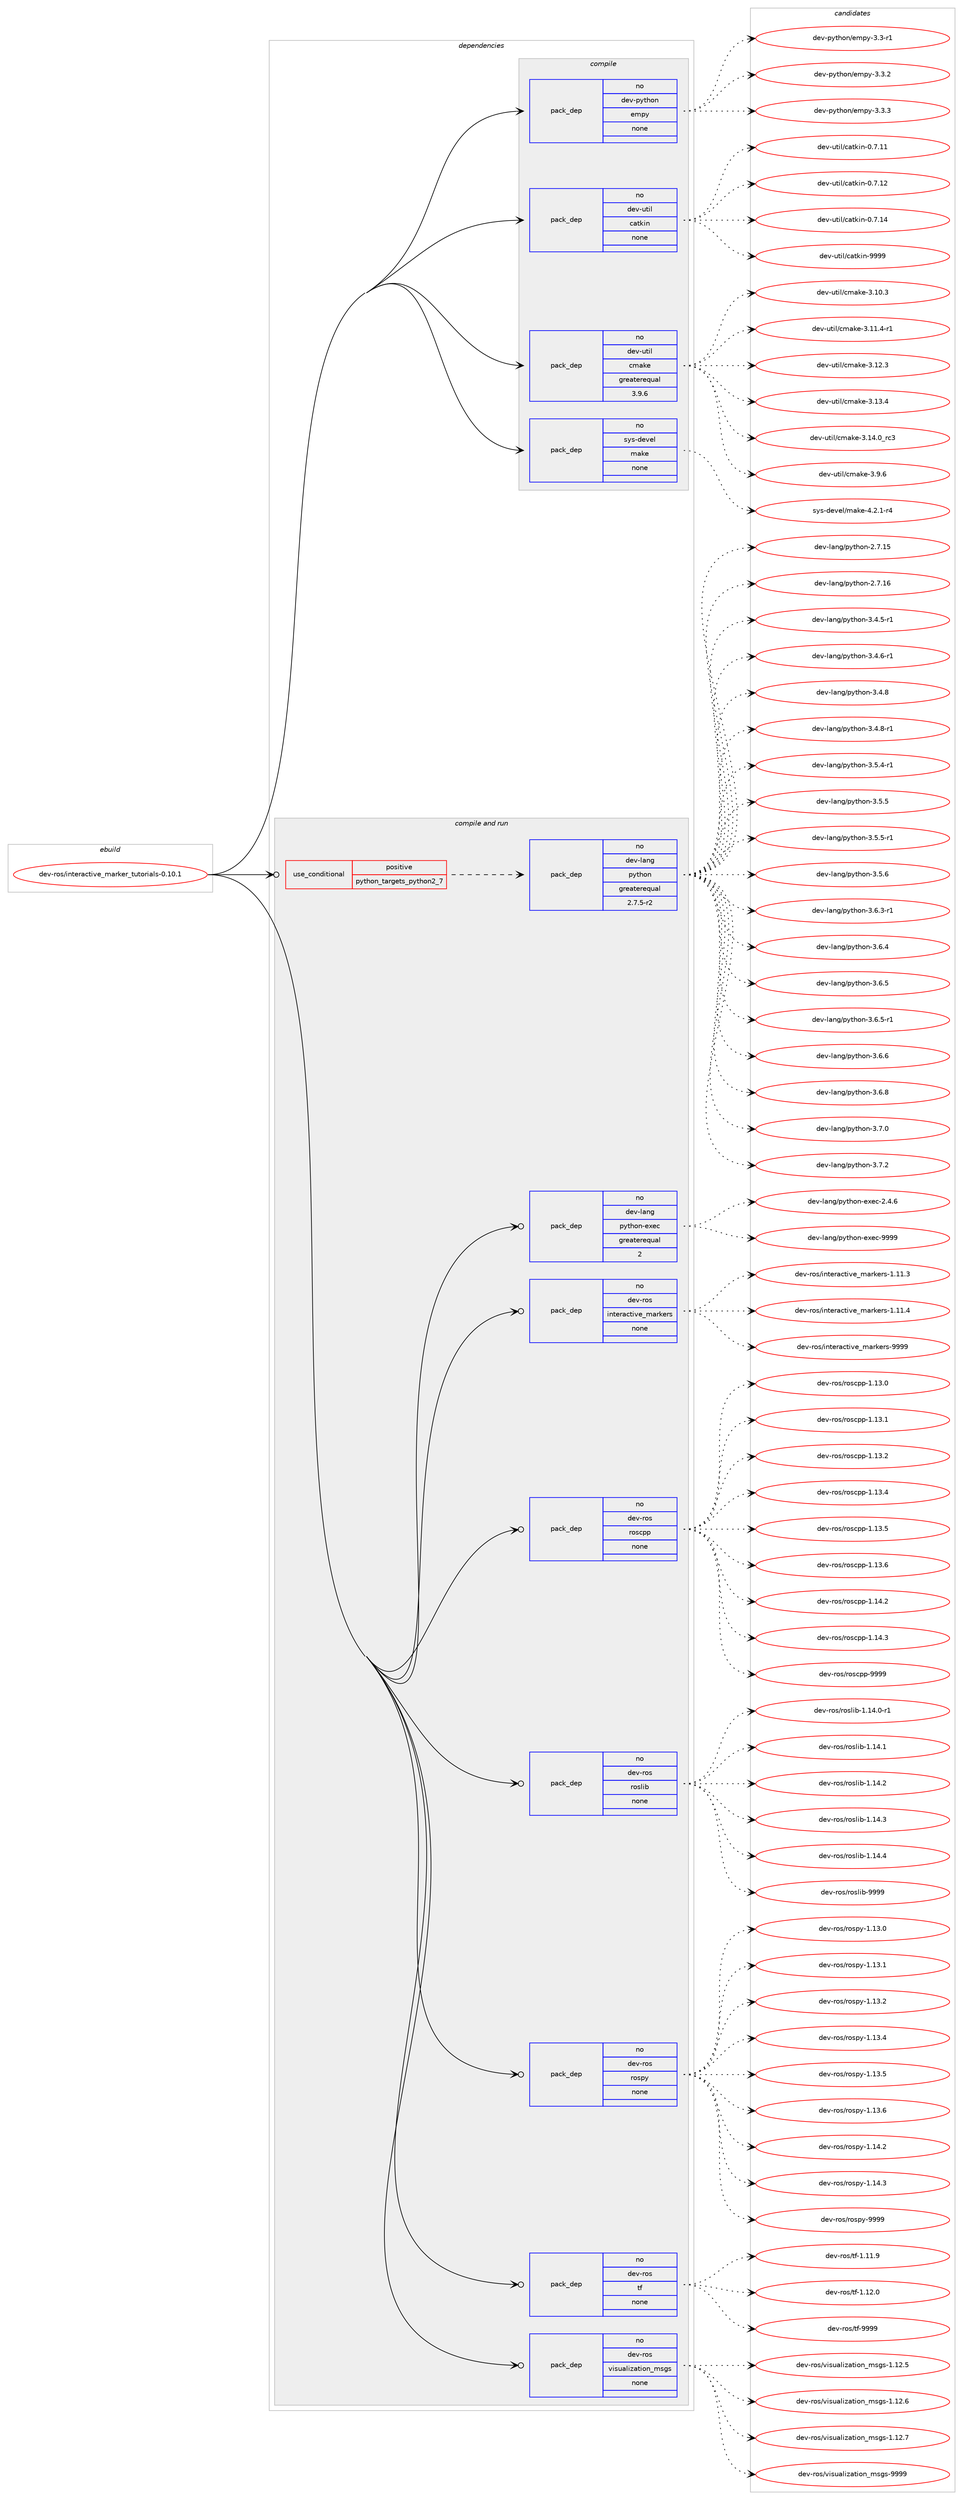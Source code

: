digraph prolog {

# *************
# Graph options
# *************

newrank=true;
concentrate=true;
compound=true;
graph [rankdir=LR,fontname=Helvetica,fontsize=10,ranksep=1.5];#, ranksep=2.5, nodesep=0.2];
edge  [arrowhead=vee];
node  [fontname=Helvetica,fontsize=10];

# **********
# The ebuild
# **********

subgraph cluster_leftcol {
color=gray;
rank=same;
label=<<i>ebuild</i>>;
id [label="dev-ros/interactive_marker_tutorials-0.10.1", color=red, width=4, href="../dev-ros/interactive_marker_tutorials-0.10.1.svg"];
}

# ****************
# The dependencies
# ****************

subgraph cluster_midcol {
color=gray;
label=<<i>dependencies</i>>;
subgraph cluster_compile {
fillcolor="#eeeeee";
style=filled;
label=<<i>compile</i>>;
subgraph pack1045903 {
dependency1458040 [label=<<TABLE BORDER="0" CELLBORDER="1" CELLSPACING="0" CELLPADDING="4" WIDTH="220"><TR><TD ROWSPAN="6" CELLPADDING="30">pack_dep</TD></TR><TR><TD WIDTH="110">no</TD></TR><TR><TD>dev-python</TD></TR><TR><TD>empy</TD></TR><TR><TD>none</TD></TR><TR><TD></TD></TR></TABLE>>, shape=none, color=blue];
}
id:e -> dependency1458040:w [weight=20,style="solid",arrowhead="vee"];
subgraph pack1045904 {
dependency1458041 [label=<<TABLE BORDER="0" CELLBORDER="1" CELLSPACING="0" CELLPADDING="4" WIDTH="220"><TR><TD ROWSPAN="6" CELLPADDING="30">pack_dep</TD></TR><TR><TD WIDTH="110">no</TD></TR><TR><TD>dev-util</TD></TR><TR><TD>catkin</TD></TR><TR><TD>none</TD></TR><TR><TD></TD></TR></TABLE>>, shape=none, color=blue];
}
id:e -> dependency1458041:w [weight=20,style="solid",arrowhead="vee"];
subgraph pack1045905 {
dependency1458042 [label=<<TABLE BORDER="0" CELLBORDER="1" CELLSPACING="0" CELLPADDING="4" WIDTH="220"><TR><TD ROWSPAN="6" CELLPADDING="30">pack_dep</TD></TR><TR><TD WIDTH="110">no</TD></TR><TR><TD>dev-util</TD></TR><TR><TD>cmake</TD></TR><TR><TD>greaterequal</TD></TR><TR><TD>3.9.6</TD></TR></TABLE>>, shape=none, color=blue];
}
id:e -> dependency1458042:w [weight=20,style="solid",arrowhead="vee"];
subgraph pack1045906 {
dependency1458043 [label=<<TABLE BORDER="0" CELLBORDER="1" CELLSPACING="0" CELLPADDING="4" WIDTH="220"><TR><TD ROWSPAN="6" CELLPADDING="30">pack_dep</TD></TR><TR><TD WIDTH="110">no</TD></TR><TR><TD>sys-devel</TD></TR><TR><TD>make</TD></TR><TR><TD>none</TD></TR><TR><TD></TD></TR></TABLE>>, shape=none, color=blue];
}
id:e -> dependency1458043:w [weight=20,style="solid",arrowhead="vee"];
}
subgraph cluster_compileandrun {
fillcolor="#eeeeee";
style=filled;
label=<<i>compile and run</i>>;
subgraph cond388747 {
dependency1458044 [label=<<TABLE BORDER="0" CELLBORDER="1" CELLSPACING="0" CELLPADDING="4"><TR><TD ROWSPAN="3" CELLPADDING="10">use_conditional</TD></TR><TR><TD>positive</TD></TR><TR><TD>python_targets_python2_7</TD></TR></TABLE>>, shape=none, color=red];
subgraph pack1045907 {
dependency1458045 [label=<<TABLE BORDER="0" CELLBORDER="1" CELLSPACING="0" CELLPADDING="4" WIDTH="220"><TR><TD ROWSPAN="6" CELLPADDING="30">pack_dep</TD></TR><TR><TD WIDTH="110">no</TD></TR><TR><TD>dev-lang</TD></TR><TR><TD>python</TD></TR><TR><TD>greaterequal</TD></TR><TR><TD>2.7.5-r2</TD></TR></TABLE>>, shape=none, color=blue];
}
dependency1458044:e -> dependency1458045:w [weight=20,style="dashed",arrowhead="vee"];
}
id:e -> dependency1458044:w [weight=20,style="solid",arrowhead="odotvee"];
subgraph pack1045908 {
dependency1458046 [label=<<TABLE BORDER="0" CELLBORDER="1" CELLSPACING="0" CELLPADDING="4" WIDTH="220"><TR><TD ROWSPAN="6" CELLPADDING="30">pack_dep</TD></TR><TR><TD WIDTH="110">no</TD></TR><TR><TD>dev-lang</TD></TR><TR><TD>python-exec</TD></TR><TR><TD>greaterequal</TD></TR><TR><TD>2</TD></TR></TABLE>>, shape=none, color=blue];
}
id:e -> dependency1458046:w [weight=20,style="solid",arrowhead="odotvee"];
subgraph pack1045909 {
dependency1458047 [label=<<TABLE BORDER="0" CELLBORDER="1" CELLSPACING="0" CELLPADDING="4" WIDTH="220"><TR><TD ROWSPAN="6" CELLPADDING="30">pack_dep</TD></TR><TR><TD WIDTH="110">no</TD></TR><TR><TD>dev-ros</TD></TR><TR><TD>interactive_markers</TD></TR><TR><TD>none</TD></TR><TR><TD></TD></TR></TABLE>>, shape=none, color=blue];
}
id:e -> dependency1458047:w [weight=20,style="solid",arrowhead="odotvee"];
subgraph pack1045910 {
dependency1458048 [label=<<TABLE BORDER="0" CELLBORDER="1" CELLSPACING="0" CELLPADDING="4" WIDTH="220"><TR><TD ROWSPAN="6" CELLPADDING="30">pack_dep</TD></TR><TR><TD WIDTH="110">no</TD></TR><TR><TD>dev-ros</TD></TR><TR><TD>roscpp</TD></TR><TR><TD>none</TD></TR><TR><TD></TD></TR></TABLE>>, shape=none, color=blue];
}
id:e -> dependency1458048:w [weight=20,style="solid",arrowhead="odotvee"];
subgraph pack1045911 {
dependency1458049 [label=<<TABLE BORDER="0" CELLBORDER="1" CELLSPACING="0" CELLPADDING="4" WIDTH="220"><TR><TD ROWSPAN="6" CELLPADDING="30">pack_dep</TD></TR><TR><TD WIDTH="110">no</TD></TR><TR><TD>dev-ros</TD></TR><TR><TD>roslib</TD></TR><TR><TD>none</TD></TR><TR><TD></TD></TR></TABLE>>, shape=none, color=blue];
}
id:e -> dependency1458049:w [weight=20,style="solid",arrowhead="odotvee"];
subgraph pack1045912 {
dependency1458050 [label=<<TABLE BORDER="0" CELLBORDER="1" CELLSPACING="0" CELLPADDING="4" WIDTH="220"><TR><TD ROWSPAN="6" CELLPADDING="30">pack_dep</TD></TR><TR><TD WIDTH="110">no</TD></TR><TR><TD>dev-ros</TD></TR><TR><TD>rospy</TD></TR><TR><TD>none</TD></TR><TR><TD></TD></TR></TABLE>>, shape=none, color=blue];
}
id:e -> dependency1458050:w [weight=20,style="solid",arrowhead="odotvee"];
subgraph pack1045913 {
dependency1458051 [label=<<TABLE BORDER="0" CELLBORDER="1" CELLSPACING="0" CELLPADDING="4" WIDTH="220"><TR><TD ROWSPAN="6" CELLPADDING="30">pack_dep</TD></TR><TR><TD WIDTH="110">no</TD></TR><TR><TD>dev-ros</TD></TR><TR><TD>tf</TD></TR><TR><TD>none</TD></TR><TR><TD></TD></TR></TABLE>>, shape=none, color=blue];
}
id:e -> dependency1458051:w [weight=20,style="solid",arrowhead="odotvee"];
subgraph pack1045914 {
dependency1458052 [label=<<TABLE BORDER="0" CELLBORDER="1" CELLSPACING="0" CELLPADDING="4" WIDTH="220"><TR><TD ROWSPAN="6" CELLPADDING="30">pack_dep</TD></TR><TR><TD WIDTH="110">no</TD></TR><TR><TD>dev-ros</TD></TR><TR><TD>visualization_msgs</TD></TR><TR><TD>none</TD></TR><TR><TD></TD></TR></TABLE>>, shape=none, color=blue];
}
id:e -> dependency1458052:w [weight=20,style="solid",arrowhead="odotvee"];
}
subgraph cluster_run {
fillcolor="#eeeeee";
style=filled;
label=<<i>run</i>>;
}
}

# **************
# The candidates
# **************

subgraph cluster_choices {
rank=same;
color=gray;
label=<<i>candidates</i>>;

subgraph choice1045903 {
color=black;
nodesep=1;
choice1001011184511212111610411111047101109112121455146514511449 [label="dev-python/empy-3.3-r1", color=red, width=4,href="../dev-python/empy-3.3-r1.svg"];
choice1001011184511212111610411111047101109112121455146514650 [label="dev-python/empy-3.3.2", color=red, width=4,href="../dev-python/empy-3.3.2.svg"];
choice1001011184511212111610411111047101109112121455146514651 [label="dev-python/empy-3.3.3", color=red, width=4,href="../dev-python/empy-3.3.3.svg"];
dependency1458040:e -> choice1001011184511212111610411111047101109112121455146514511449:w [style=dotted,weight="100"];
dependency1458040:e -> choice1001011184511212111610411111047101109112121455146514650:w [style=dotted,weight="100"];
dependency1458040:e -> choice1001011184511212111610411111047101109112121455146514651:w [style=dotted,weight="100"];
}
subgraph choice1045904 {
color=black;
nodesep=1;
choice1001011184511711610510847999711610710511045484655464949 [label="dev-util/catkin-0.7.11", color=red, width=4,href="../dev-util/catkin-0.7.11.svg"];
choice1001011184511711610510847999711610710511045484655464950 [label="dev-util/catkin-0.7.12", color=red, width=4,href="../dev-util/catkin-0.7.12.svg"];
choice1001011184511711610510847999711610710511045484655464952 [label="dev-util/catkin-0.7.14", color=red, width=4,href="../dev-util/catkin-0.7.14.svg"];
choice100101118451171161051084799971161071051104557575757 [label="dev-util/catkin-9999", color=red, width=4,href="../dev-util/catkin-9999.svg"];
dependency1458041:e -> choice1001011184511711610510847999711610710511045484655464949:w [style=dotted,weight="100"];
dependency1458041:e -> choice1001011184511711610510847999711610710511045484655464950:w [style=dotted,weight="100"];
dependency1458041:e -> choice1001011184511711610510847999711610710511045484655464952:w [style=dotted,weight="100"];
dependency1458041:e -> choice100101118451171161051084799971161071051104557575757:w [style=dotted,weight="100"];
}
subgraph choice1045905 {
color=black;
nodesep=1;
choice1001011184511711610510847991099710710145514649484651 [label="dev-util/cmake-3.10.3", color=red, width=4,href="../dev-util/cmake-3.10.3.svg"];
choice10010111845117116105108479910997107101455146494946524511449 [label="dev-util/cmake-3.11.4-r1", color=red, width=4,href="../dev-util/cmake-3.11.4-r1.svg"];
choice1001011184511711610510847991099710710145514649504651 [label="dev-util/cmake-3.12.3", color=red, width=4,href="../dev-util/cmake-3.12.3.svg"];
choice1001011184511711610510847991099710710145514649514652 [label="dev-util/cmake-3.13.4", color=red, width=4,href="../dev-util/cmake-3.13.4.svg"];
choice1001011184511711610510847991099710710145514649524648951149951 [label="dev-util/cmake-3.14.0_rc3", color=red, width=4,href="../dev-util/cmake-3.14.0_rc3.svg"];
choice10010111845117116105108479910997107101455146574654 [label="dev-util/cmake-3.9.6", color=red, width=4,href="../dev-util/cmake-3.9.6.svg"];
dependency1458042:e -> choice1001011184511711610510847991099710710145514649484651:w [style=dotted,weight="100"];
dependency1458042:e -> choice10010111845117116105108479910997107101455146494946524511449:w [style=dotted,weight="100"];
dependency1458042:e -> choice1001011184511711610510847991099710710145514649504651:w [style=dotted,weight="100"];
dependency1458042:e -> choice1001011184511711610510847991099710710145514649514652:w [style=dotted,weight="100"];
dependency1458042:e -> choice1001011184511711610510847991099710710145514649524648951149951:w [style=dotted,weight="100"];
dependency1458042:e -> choice10010111845117116105108479910997107101455146574654:w [style=dotted,weight="100"];
}
subgraph choice1045906 {
color=black;
nodesep=1;
choice1151211154510010111810110847109971071014552465046494511452 [label="sys-devel/make-4.2.1-r4", color=red, width=4,href="../sys-devel/make-4.2.1-r4.svg"];
dependency1458043:e -> choice1151211154510010111810110847109971071014552465046494511452:w [style=dotted,weight="100"];
}
subgraph choice1045907 {
color=black;
nodesep=1;
choice10010111845108971101034711212111610411111045504655464953 [label="dev-lang/python-2.7.15", color=red, width=4,href="../dev-lang/python-2.7.15.svg"];
choice10010111845108971101034711212111610411111045504655464954 [label="dev-lang/python-2.7.16", color=red, width=4,href="../dev-lang/python-2.7.16.svg"];
choice1001011184510897110103471121211161041111104551465246534511449 [label="dev-lang/python-3.4.5-r1", color=red, width=4,href="../dev-lang/python-3.4.5-r1.svg"];
choice1001011184510897110103471121211161041111104551465246544511449 [label="dev-lang/python-3.4.6-r1", color=red, width=4,href="../dev-lang/python-3.4.6-r1.svg"];
choice100101118451089711010347112121116104111110455146524656 [label="dev-lang/python-3.4.8", color=red, width=4,href="../dev-lang/python-3.4.8.svg"];
choice1001011184510897110103471121211161041111104551465246564511449 [label="dev-lang/python-3.4.8-r1", color=red, width=4,href="../dev-lang/python-3.4.8-r1.svg"];
choice1001011184510897110103471121211161041111104551465346524511449 [label="dev-lang/python-3.5.4-r1", color=red, width=4,href="../dev-lang/python-3.5.4-r1.svg"];
choice100101118451089711010347112121116104111110455146534653 [label="dev-lang/python-3.5.5", color=red, width=4,href="../dev-lang/python-3.5.5.svg"];
choice1001011184510897110103471121211161041111104551465346534511449 [label="dev-lang/python-3.5.5-r1", color=red, width=4,href="../dev-lang/python-3.5.5-r1.svg"];
choice100101118451089711010347112121116104111110455146534654 [label="dev-lang/python-3.5.6", color=red, width=4,href="../dev-lang/python-3.5.6.svg"];
choice1001011184510897110103471121211161041111104551465446514511449 [label="dev-lang/python-3.6.3-r1", color=red, width=4,href="../dev-lang/python-3.6.3-r1.svg"];
choice100101118451089711010347112121116104111110455146544652 [label="dev-lang/python-3.6.4", color=red, width=4,href="../dev-lang/python-3.6.4.svg"];
choice100101118451089711010347112121116104111110455146544653 [label="dev-lang/python-3.6.5", color=red, width=4,href="../dev-lang/python-3.6.5.svg"];
choice1001011184510897110103471121211161041111104551465446534511449 [label="dev-lang/python-3.6.5-r1", color=red, width=4,href="../dev-lang/python-3.6.5-r1.svg"];
choice100101118451089711010347112121116104111110455146544654 [label="dev-lang/python-3.6.6", color=red, width=4,href="../dev-lang/python-3.6.6.svg"];
choice100101118451089711010347112121116104111110455146544656 [label="dev-lang/python-3.6.8", color=red, width=4,href="../dev-lang/python-3.6.8.svg"];
choice100101118451089711010347112121116104111110455146554648 [label="dev-lang/python-3.7.0", color=red, width=4,href="../dev-lang/python-3.7.0.svg"];
choice100101118451089711010347112121116104111110455146554650 [label="dev-lang/python-3.7.2", color=red, width=4,href="../dev-lang/python-3.7.2.svg"];
dependency1458045:e -> choice10010111845108971101034711212111610411111045504655464953:w [style=dotted,weight="100"];
dependency1458045:e -> choice10010111845108971101034711212111610411111045504655464954:w [style=dotted,weight="100"];
dependency1458045:e -> choice1001011184510897110103471121211161041111104551465246534511449:w [style=dotted,weight="100"];
dependency1458045:e -> choice1001011184510897110103471121211161041111104551465246544511449:w [style=dotted,weight="100"];
dependency1458045:e -> choice100101118451089711010347112121116104111110455146524656:w [style=dotted,weight="100"];
dependency1458045:e -> choice1001011184510897110103471121211161041111104551465246564511449:w [style=dotted,weight="100"];
dependency1458045:e -> choice1001011184510897110103471121211161041111104551465346524511449:w [style=dotted,weight="100"];
dependency1458045:e -> choice100101118451089711010347112121116104111110455146534653:w [style=dotted,weight="100"];
dependency1458045:e -> choice1001011184510897110103471121211161041111104551465346534511449:w [style=dotted,weight="100"];
dependency1458045:e -> choice100101118451089711010347112121116104111110455146534654:w [style=dotted,weight="100"];
dependency1458045:e -> choice1001011184510897110103471121211161041111104551465446514511449:w [style=dotted,weight="100"];
dependency1458045:e -> choice100101118451089711010347112121116104111110455146544652:w [style=dotted,weight="100"];
dependency1458045:e -> choice100101118451089711010347112121116104111110455146544653:w [style=dotted,weight="100"];
dependency1458045:e -> choice1001011184510897110103471121211161041111104551465446534511449:w [style=dotted,weight="100"];
dependency1458045:e -> choice100101118451089711010347112121116104111110455146544654:w [style=dotted,weight="100"];
dependency1458045:e -> choice100101118451089711010347112121116104111110455146544656:w [style=dotted,weight="100"];
dependency1458045:e -> choice100101118451089711010347112121116104111110455146554648:w [style=dotted,weight="100"];
dependency1458045:e -> choice100101118451089711010347112121116104111110455146554650:w [style=dotted,weight="100"];
}
subgraph choice1045908 {
color=black;
nodesep=1;
choice1001011184510897110103471121211161041111104510112010199455046524654 [label="dev-lang/python-exec-2.4.6", color=red, width=4,href="../dev-lang/python-exec-2.4.6.svg"];
choice10010111845108971101034711212111610411111045101120101994557575757 [label="dev-lang/python-exec-9999", color=red, width=4,href="../dev-lang/python-exec-9999.svg"];
dependency1458046:e -> choice1001011184510897110103471121211161041111104510112010199455046524654:w [style=dotted,weight="100"];
dependency1458046:e -> choice10010111845108971101034711212111610411111045101120101994557575757:w [style=dotted,weight="100"];
}
subgraph choice1045909 {
color=black;
nodesep=1;
choice10010111845114111115471051101161011149799116105118101951099711410710111411545494649494651 [label="dev-ros/interactive_markers-1.11.3", color=red, width=4,href="../dev-ros/interactive_markers-1.11.3.svg"];
choice10010111845114111115471051101161011149799116105118101951099711410710111411545494649494652 [label="dev-ros/interactive_markers-1.11.4", color=red, width=4,href="../dev-ros/interactive_markers-1.11.4.svg"];
choice1001011184511411111547105110116101114979911610511810195109971141071011141154557575757 [label="dev-ros/interactive_markers-9999", color=red, width=4,href="../dev-ros/interactive_markers-9999.svg"];
dependency1458047:e -> choice10010111845114111115471051101161011149799116105118101951099711410710111411545494649494651:w [style=dotted,weight="100"];
dependency1458047:e -> choice10010111845114111115471051101161011149799116105118101951099711410710111411545494649494652:w [style=dotted,weight="100"];
dependency1458047:e -> choice1001011184511411111547105110116101114979911610511810195109971141071011141154557575757:w [style=dotted,weight="100"];
}
subgraph choice1045910 {
color=black;
nodesep=1;
choice10010111845114111115471141111159911211245494649514648 [label="dev-ros/roscpp-1.13.0", color=red, width=4,href="../dev-ros/roscpp-1.13.0.svg"];
choice10010111845114111115471141111159911211245494649514649 [label="dev-ros/roscpp-1.13.1", color=red, width=4,href="../dev-ros/roscpp-1.13.1.svg"];
choice10010111845114111115471141111159911211245494649514650 [label="dev-ros/roscpp-1.13.2", color=red, width=4,href="../dev-ros/roscpp-1.13.2.svg"];
choice10010111845114111115471141111159911211245494649514652 [label="dev-ros/roscpp-1.13.4", color=red, width=4,href="../dev-ros/roscpp-1.13.4.svg"];
choice10010111845114111115471141111159911211245494649514653 [label="dev-ros/roscpp-1.13.5", color=red, width=4,href="../dev-ros/roscpp-1.13.5.svg"];
choice10010111845114111115471141111159911211245494649514654 [label="dev-ros/roscpp-1.13.6", color=red, width=4,href="../dev-ros/roscpp-1.13.6.svg"];
choice10010111845114111115471141111159911211245494649524650 [label="dev-ros/roscpp-1.14.2", color=red, width=4,href="../dev-ros/roscpp-1.14.2.svg"];
choice10010111845114111115471141111159911211245494649524651 [label="dev-ros/roscpp-1.14.3", color=red, width=4,href="../dev-ros/roscpp-1.14.3.svg"];
choice1001011184511411111547114111115991121124557575757 [label="dev-ros/roscpp-9999", color=red, width=4,href="../dev-ros/roscpp-9999.svg"];
dependency1458048:e -> choice10010111845114111115471141111159911211245494649514648:w [style=dotted,weight="100"];
dependency1458048:e -> choice10010111845114111115471141111159911211245494649514649:w [style=dotted,weight="100"];
dependency1458048:e -> choice10010111845114111115471141111159911211245494649514650:w [style=dotted,weight="100"];
dependency1458048:e -> choice10010111845114111115471141111159911211245494649514652:w [style=dotted,weight="100"];
dependency1458048:e -> choice10010111845114111115471141111159911211245494649514653:w [style=dotted,weight="100"];
dependency1458048:e -> choice10010111845114111115471141111159911211245494649514654:w [style=dotted,weight="100"];
dependency1458048:e -> choice10010111845114111115471141111159911211245494649524650:w [style=dotted,weight="100"];
dependency1458048:e -> choice10010111845114111115471141111159911211245494649524651:w [style=dotted,weight="100"];
dependency1458048:e -> choice1001011184511411111547114111115991121124557575757:w [style=dotted,weight="100"];
}
subgraph choice1045911 {
color=black;
nodesep=1;
choice100101118451141111154711411111510810598454946495246484511449 [label="dev-ros/roslib-1.14.0-r1", color=red, width=4,href="../dev-ros/roslib-1.14.0-r1.svg"];
choice10010111845114111115471141111151081059845494649524649 [label="dev-ros/roslib-1.14.1", color=red, width=4,href="../dev-ros/roslib-1.14.1.svg"];
choice10010111845114111115471141111151081059845494649524650 [label="dev-ros/roslib-1.14.2", color=red, width=4,href="../dev-ros/roslib-1.14.2.svg"];
choice10010111845114111115471141111151081059845494649524651 [label="dev-ros/roslib-1.14.3", color=red, width=4,href="../dev-ros/roslib-1.14.3.svg"];
choice10010111845114111115471141111151081059845494649524652 [label="dev-ros/roslib-1.14.4", color=red, width=4,href="../dev-ros/roslib-1.14.4.svg"];
choice1001011184511411111547114111115108105984557575757 [label="dev-ros/roslib-9999", color=red, width=4,href="../dev-ros/roslib-9999.svg"];
dependency1458049:e -> choice100101118451141111154711411111510810598454946495246484511449:w [style=dotted,weight="100"];
dependency1458049:e -> choice10010111845114111115471141111151081059845494649524649:w [style=dotted,weight="100"];
dependency1458049:e -> choice10010111845114111115471141111151081059845494649524650:w [style=dotted,weight="100"];
dependency1458049:e -> choice10010111845114111115471141111151081059845494649524651:w [style=dotted,weight="100"];
dependency1458049:e -> choice10010111845114111115471141111151081059845494649524652:w [style=dotted,weight="100"];
dependency1458049:e -> choice1001011184511411111547114111115108105984557575757:w [style=dotted,weight="100"];
}
subgraph choice1045912 {
color=black;
nodesep=1;
choice100101118451141111154711411111511212145494649514648 [label="dev-ros/rospy-1.13.0", color=red, width=4,href="../dev-ros/rospy-1.13.0.svg"];
choice100101118451141111154711411111511212145494649514649 [label="dev-ros/rospy-1.13.1", color=red, width=4,href="../dev-ros/rospy-1.13.1.svg"];
choice100101118451141111154711411111511212145494649514650 [label="dev-ros/rospy-1.13.2", color=red, width=4,href="../dev-ros/rospy-1.13.2.svg"];
choice100101118451141111154711411111511212145494649514652 [label="dev-ros/rospy-1.13.4", color=red, width=4,href="../dev-ros/rospy-1.13.4.svg"];
choice100101118451141111154711411111511212145494649514653 [label="dev-ros/rospy-1.13.5", color=red, width=4,href="../dev-ros/rospy-1.13.5.svg"];
choice100101118451141111154711411111511212145494649514654 [label="dev-ros/rospy-1.13.6", color=red, width=4,href="../dev-ros/rospy-1.13.6.svg"];
choice100101118451141111154711411111511212145494649524650 [label="dev-ros/rospy-1.14.2", color=red, width=4,href="../dev-ros/rospy-1.14.2.svg"];
choice100101118451141111154711411111511212145494649524651 [label="dev-ros/rospy-1.14.3", color=red, width=4,href="../dev-ros/rospy-1.14.3.svg"];
choice10010111845114111115471141111151121214557575757 [label="dev-ros/rospy-9999", color=red, width=4,href="../dev-ros/rospy-9999.svg"];
dependency1458050:e -> choice100101118451141111154711411111511212145494649514648:w [style=dotted,weight="100"];
dependency1458050:e -> choice100101118451141111154711411111511212145494649514649:w [style=dotted,weight="100"];
dependency1458050:e -> choice100101118451141111154711411111511212145494649514650:w [style=dotted,weight="100"];
dependency1458050:e -> choice100101118451141111154711411111511212145494649514652:w [style=dotted,weight="100"];
dependency1458050:e -> choice100101118451141111154711411111511212145494649514653:w [style=dotted,weight="100"];
dependency1458050:e -> choice100101118451141111154711411111511212145494649514654:w [style=dotted,weight="100"];
dependency1458050:e -> choice100101118451141111154711411111511212145494649524650:w [style=dotted,weight="100"];
dependency1458050:e -> choice100101118451141111154711411111511212145494649524651:w [style=dotted,weight="100"];
dependency1458050:e -> choice10010111845114111115471141111151121214557575757:w [style=dotted,weight="100"];
}
subgraph choice1045913 {
color=black;
nodesep=1;
choice100101118451141111154711610245494649494657 [label="dev-ros/tf-1.11.9", color=red, width=4,href="../dev-ros/tf-1.11.9.svg"];
choice100101118451141111154711610245494649504648 [label="dev-ros/tf-1.12.0", color=red, width=4,href="../dev-ros/tf-1.12.0.svg"];
choice10010111845114111115471161024557575757 [label="dev-ros/tf-9999", color=red, width=4,href="../dev-ros/tf-9999.svg"];
dependency1458051:e -> choice100101118451141111154711610245494649494657:w [style=dotted,weight="100"];
dependency1458051:e -> choice100101118451141111154711610245494649504648:w [style=dotted,weight="100"];
dependency1458051:e -> choice10010111845114111115471161024557575757:w [style=dotted,weight="100"];
}
subgraph choice1045914 {
color=black;
nodesep=1;
choice100101118451141111154711810511511797108105122971161051111109510911510311545494649504653 [label="dev-ros/visualization_msgs-1.12.5", color=red, width=4,href="../dev-ros/visualization_msgs-1.12.5.svg"];
choice100101118451141111154711810511511797108105122971161051111109510911510311545494649504654 [label="dev-ros/visualization_msgs-1.12.6", color=red, width=4,href="../dev-ros/visualization_msgs-1.12.6.svg"];
choice100101118451141111154711810511511797108105122971161051111109510911510311545494649504655 [label="dev-ros/visualization_msgs-1.12.7", color=red, width=4,href="../dev-ros/visualization_msgs-1.12.7.svg"];
choice10010111845114111115471181051151179710810512297116105111110951091151031154557575757 [label="dev-ros/visualization_msgs-9999", color=red, width=4,href="../dev-ros/visualization_msgs-9999.svg"];
dependency1458052:e -> choice100101118451141111154711810511511797108105122971161051111109510911510311545494649504653:w [style=dotted,weight="100"];
dependency1458052:e -> choice100101118451141111154711810511511797108105122971161051111109510911510311545494649504654:w [style=dotted,weight="100"];
dependency1458052:e -> choice100101118451141111154711810511511797108105122971161051111109510911510311545494649504655:w [style=dotted,weight="100"];
dependency1458052:e -> choice10010111845114111115471181051151179710810512297116105111110951091151031154557575757:w [style=dotted,weight="100"];
}
}

}
